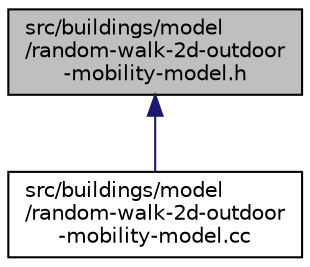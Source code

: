 digraph "src/buildings/model/random-walk-2d-outdoor-mobility-model.h"
{
 // LATEX_PDF_SIZE
  edge [fontname="Helvetica",fontsize="10",labelfontname="Helvetica",labelfontsize="10"];
  node [fontname="Helvetica",fontsize="10",shape=record];
  Node1 [label="src/buildings/model\l/random-walk-2d-outdoor\l-mobility-model.h",height=0.2,width=0.4,color="black", fillcolor="grey75", style="filled", fontcolor="black",tooltip=" "];
  Node1 -> Node2 [dir="back",color="midnightblue",fontsize="10",style="solid",fontname="Helvetica"];
  Node2 [label="src/buildings/model\l/random-walk-2d-outdoor\l-mobility-model.cc",height=0.2,width=0.4,color="black", fillcolor="white", style="filled",URL="$random-walk-2d-outdoor-mobility-model_8cc.html",tooltip=" "];
}
